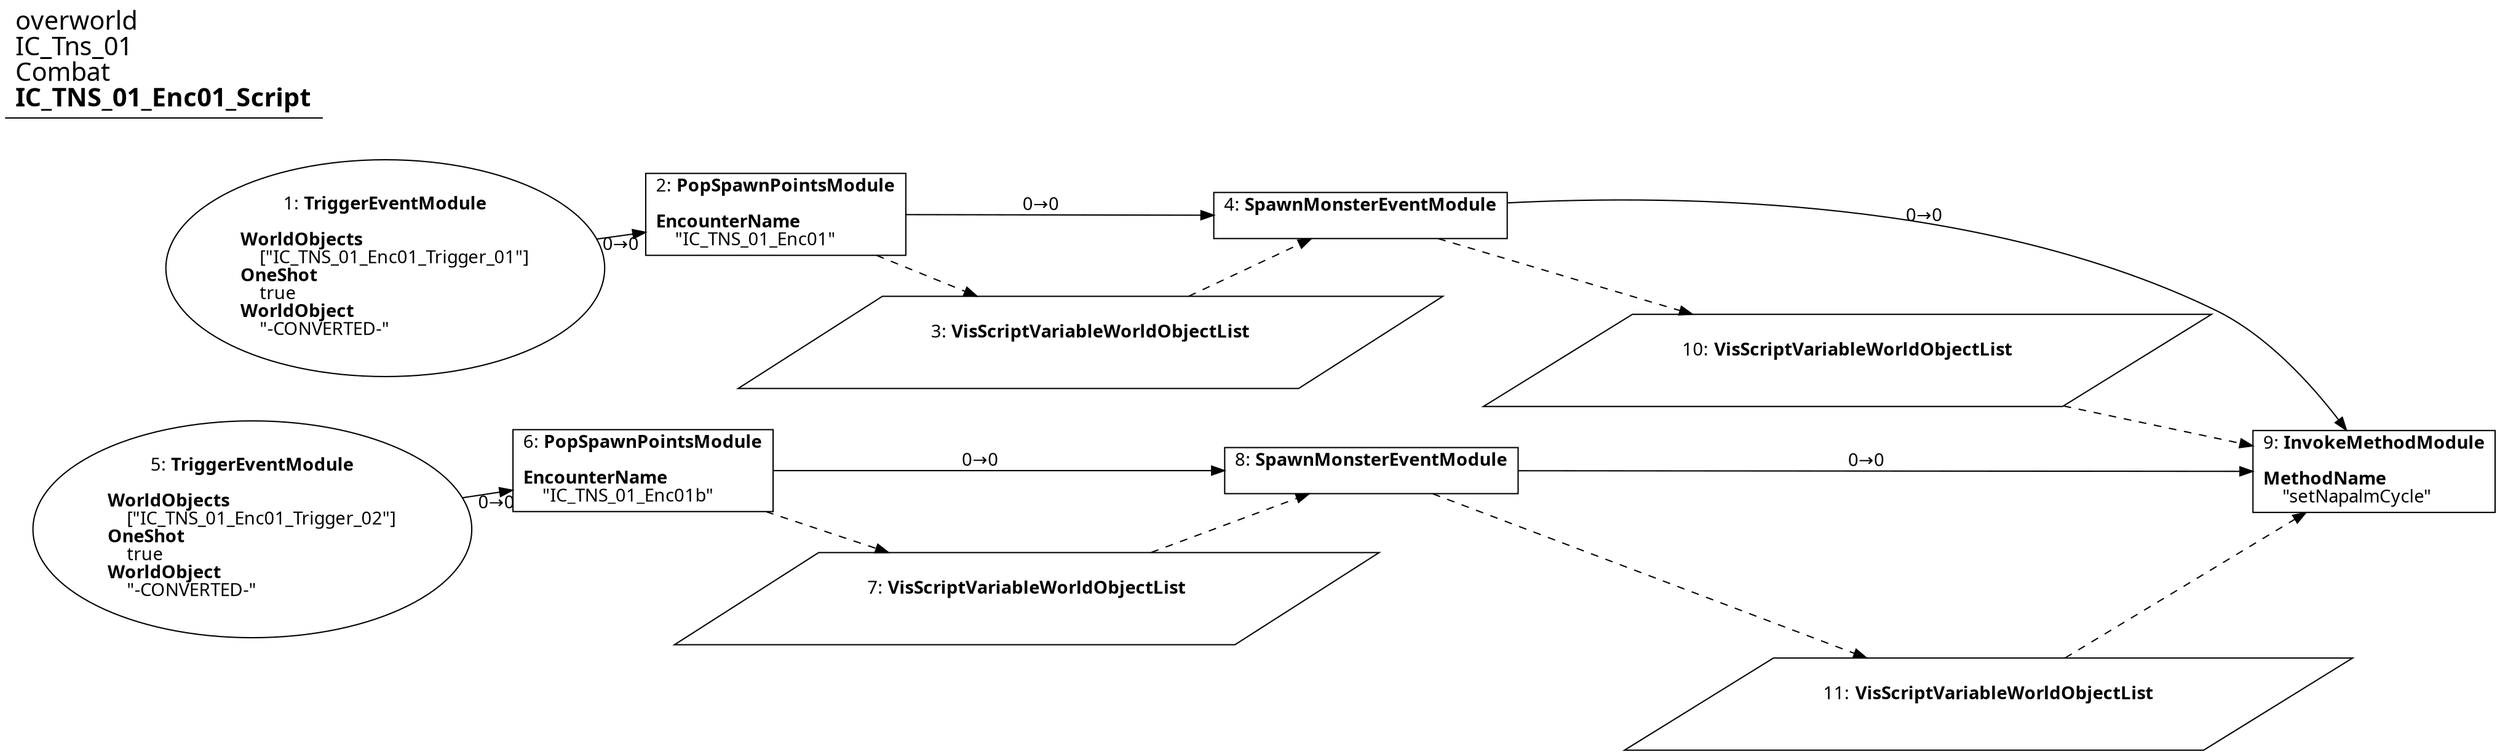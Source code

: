 digraph {
    layout = fdp;
    overlap = prism;
    sep = "+16";
    splines = spline;

    node [ shape = box ];

    graph [ fontname = "Segoe UI" ];
    node [ fontname = "Segoe UI" ];
    edge [ fontname = "Segoe UI" ];

    1 [ label = <1: <b>TriggerEventModule</b><br/><br/><b>WorldObjects</b><br align="left"/>    [&quot;IC_TNS_01_Enc01_Trigger_01&quot;]<br align="left"/><b>OneShot</b><br align="left"/>    true<br align="left"/><b>WorldObject</b><br align="left"/>    &quot;-CONVERTED-&quot;<br align="left"/>> ];
    1 [ shape = oval ]
    1 [ pos = "0.112,-0.21300001!" ];
    1 -> 2 [ label = "0→0" ];

    2 [ label = <2: <b>PopSpawnPointsModule</b><br/><br/><b>EncounterName</b><br align="left"/>    &quot;IC_TNS_01_Enc01&quot;<br align="left"/>> ];
    2 [ pos = "0.38900003,-0.21300001!" ];
    2 -> 4 [ label = "0→0" ];
    2 -> 3 [ style = dashed ];

    3 [ label = <3: <b>VisScriptVariableWorldObjectList</b><br/><br/>> ];
    3 [ shape = parallelogram ]
    3 [ pos = "0.634,-0.31!" ];

    4 [ label = <4: <b>SpawnMonsterEventModule</b><br/><br/>> ];
    4 [ pos = "0.851,-0.21300001!" ];
    4 -> 9 [ label = "0→0" ];
    3 -> 4 [ style = dashed ];
    4 -> 10 [ style = dashed ];

    5 [ label = <5: <b>TriggerEventModule</b><br/><br/><b>WorldObjects</b><br align="left"/>    [&quot;IC_TNS_01_Enc01_Trigger_02&quot;]<br align="left"/><b>OneShot</b><br align="left"/>    true<br align="left"/><b>WorldObject</b><br align="left"/>    &quot;-CONVERTED-&quot;<br align="left"/>> ];
    5 [ shape = oval ]
    5 [ pos = "0.128,-0.437!" ];
    5 -> 6 [ label = "0→0" ];

    6 [ label = <6: <b>PopSpawnPointsModule</b><br/><br/><b>EncounterName</b><br align="left"/>    &quot;IC_TNS_01_Enc01b&quot;<br align="left"/>> ];
    6 [ pos = "0.40500003,-0.437!" ];
    6 -> 8 [ label = "0→0" ];
    6 -> 7 [ style = dashed ];

    7 [ label = <7: <b>VisScriptVariableWorldObjectList</b><br/><br/>> ];
    7 [ shape = parallelogram ]
    7 [ pos = "0.65000004,-0.53400004!" ];

    8 [ label = <8: <b>SpawnMonsterEventModule</b><br/><br/>> ];
    8 [ pos = "0.851,-0.47300002!" ];
    8 -> 9 [ label = "0→0" ];
    7 -> 8 [ style = dashed ];
    8 -> 11 [ style = dashed ];

    9 [ label = <9: <b>InvokeMethodModule</b><br/><br/><b>MethodName</b><br align="left"/>    &quot;setNapalmCycle&quot;<br align="left"/>> ];
    9 [ pos = "1.4640001,-0.437!" ];
    10 -> 9 [ style = dashed ];
    11 -> 9 [ style = dashed ];

    10 [ label = <10: <b>VisScriptVariableWorldObjectList</b><br/><br/>> ];
    10 [ shape = parallelogram ]
    10 [ pos = "1.121,-0.379!" ];

    11 [ label = <11: <b>VisScriptVariableWorldObjectList</b><br/><br/>> ];
    11 [ shape = parallelogram ]
    11 [ pos = "1.1370001,-0.60300004!" ];

    title [ pos = "0.11100001,-0.21200001!" ];
    title [ shape = underline ];
    title [ label = <<font point-size="20">overworld<br align="left"/>IC_Tns_01<br align="left"/>Combat<br align="left"/><b>IC_TNS_01_Enc01_Script</b><br align="left"/></font>> ];
}
